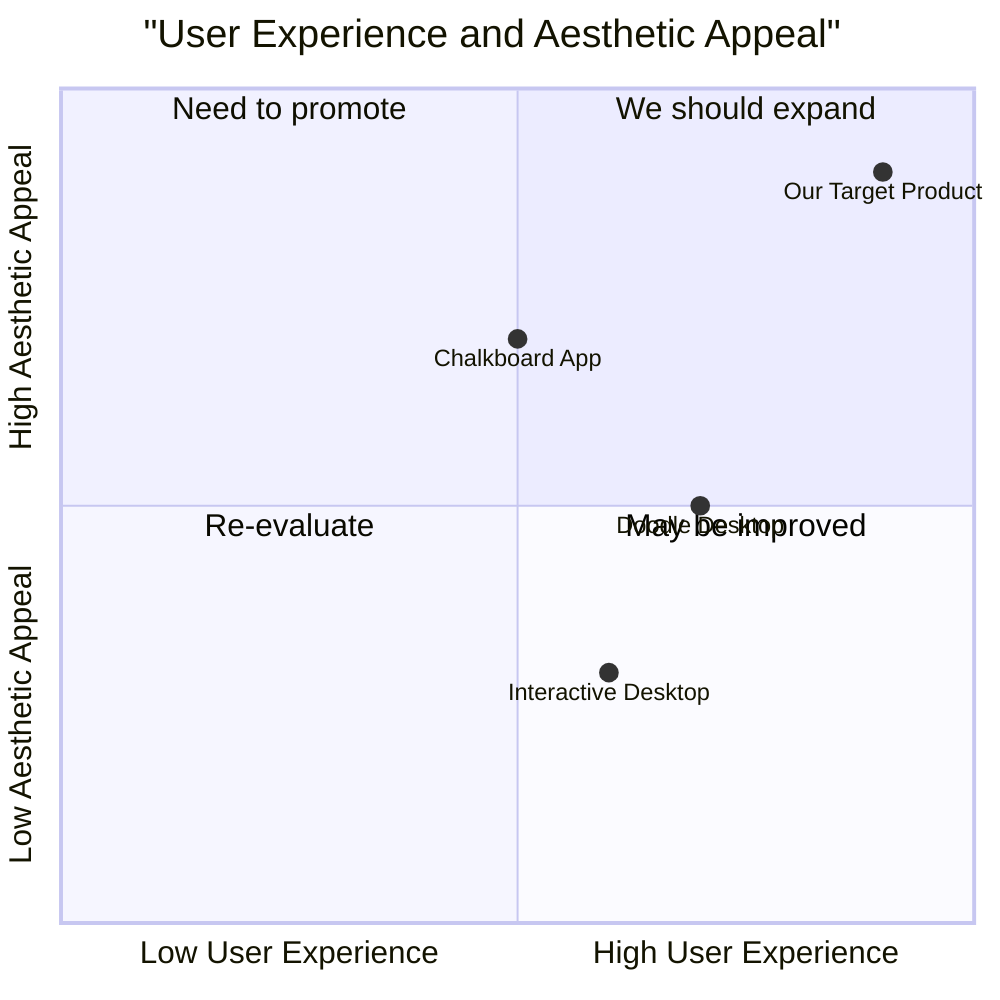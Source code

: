 quadrantChart
    title "User Experience and Aesthetic Appeal"
    x-axis "Low User Experience" --> "High User Experience"
    y-axis "Low Aesthetic Appeal" --> "High Aesthetic Appeal"
    quadrant-1 "We should expand"
    quadrant-2 "Need to promote"
    quadrant-3 "Re-evaluate"
    quadrant-4 "May be improved"
    "Interactive Desktop": [0.6, 0.3]
    "Doodle Desktop": [0.7, 0.5]
    "Chalkboard App": [0.5, 0.7]
    "Our Target Product": [0.9, 0.9]